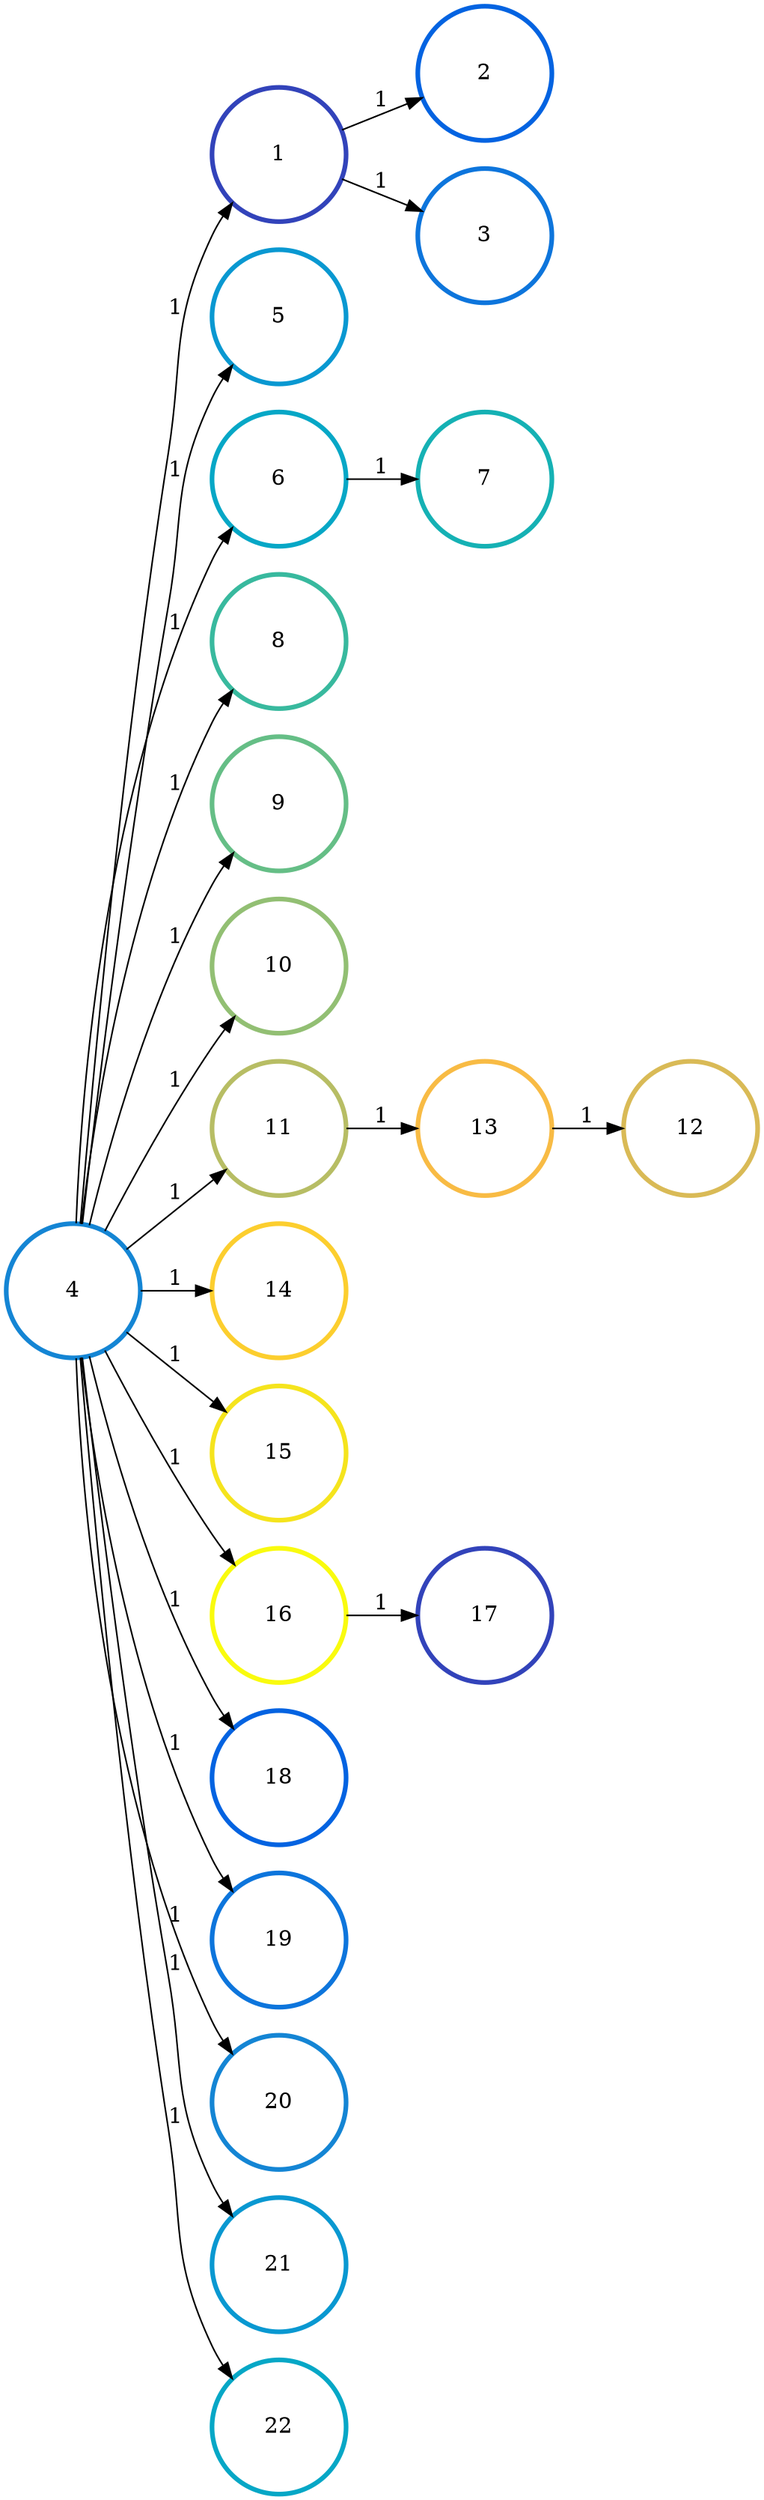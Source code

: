 digraph N {
	overlap="false"
	rankdir="LR"
	0 [label="1",width=1.2,height=1.2,style="",penwidth=3,color="#3243BA"]
	1 [label="2",width=1.2,height=1.2,style="",penwidth=3,color="#0363E1"]
	2 [label="3",width=1.2,height=1.2,style="",penwidth=3,color="#0D75DC"]
	3 [label="4",width=1.2,height=1.2,style="",penwidth=3,color="#1485D4"]
	4 [label="5",width=1.2,height=1.2,style="",penwidth=3,color="#0998D1"]
	5 [label="6",width=1.2,height=1.2,style="",penwidth=3,color="#06A7C6"]
	6 [label="7",width=1.2,height=1.2,style="",penwidth=3,color="#15B1B4"]
	7 [label="8",width=1.2,height=1.2,style="",penwidth=3,color="#38B99E"]
	8 [label="9",width=1.2,height=1.2,style="",penwidth=3,color="#65BE86"]
	9 [label="10",width=1.2,height=1.2,style="",penwidth=3,color="#92BF73"]
	10 [label="11",width=1.2,height=1.2,style="",penwidth=3,color="#B7BD64"]
	11 [label="12",width=1.2,height=1.2,style="",penwidth=3,color="#D9BA56"]
	12 [label="13",width=1.2,height=1.2,style="",penwidth=3,color="#F8BB44"]
	13 [label="14",width=1.2,height=1.2,style="",penwidth=3,color="#FCCE2E"]
	14 [label="15",width=1.2,height=1.2,style="",penwidth=3,color="#F5E41D"]
	15 [label="16",width=1.2,height=1.2,style="",penwidth=3,color="#F9FB0E"]
	16 [label="17",width=1.2,height=1.2,style="",penwidth=3,color="#3243BA"]
	17 [label="18",width=1.2,height=1.2,style="",penwidth=3,color="#0363E1"]
	18 [label="19",width=1.2,height=1.2,style="",penwidth=3,color="#0D75DC"]
	19 [label="20",width=1.2,height=1.2,style="",penwidth=3,color="#1485D4"]
	20 [label="21",width=1.2,height=1.2,style="",penwidth=3,color="#0998D1"]
	21 [label="22",width=1.2,height=1.2,style="",penwidth=3,color="#06A7C6"]
	0 -> 1 [penwidth=1,color=black,label="1"]
	0 -> 2 [penwidth=1,color=black,label="1"]
	3 -> 0 [penwidth=1,color=black,label="1"]
	3 -> 4 [penwidth=1,color=black,label="1"]
	3 -> 5 [penwidth=1,color=black,label="1"]
	3 -> 7 [penwidth=1,color=black,label="1"]
	3 -> 8 [penwidth=1,color=black,label="1"]
	3 -> 9 [penwidth=1,color=black,label="1"]
	3 -> 10 [penwidth=1,color=black,label="1"]
	3 -> 13 [penwidth=1,color=black,label="1"]
	3 -> 14 [penwidth=1,color=black,label="1"]
	3 -> 15 [penwidth=1,color=black,label="1"]
	3 -> 17 [penwidth=1,color=black,label="1"]
	3 -> 18 [penwidth=1,color=black,label="1"]
	3 -> 19 [penwidth=1,color=black,label="1"]
	3 -> 20 [penwidth=1,color=black,label="1"]
	3 -> 21 [penwidth=1,color=black,label="1"]
	5 -> 6 [penwidth=1,color=black,label="1"]
	10 -> 12 [penwidth=1,color=black,label="1"]
	12 -> 11 [penwidth=1,color=black,label="1"]
	15 -> 16 [penwidth=1,color=black,label="1"]
}
